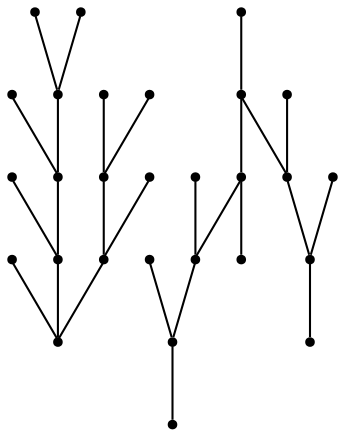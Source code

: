 graph {
  node [shape=point,comment="{\"directed\":false,\"doi\":\"10.1007/978-3-030-68766-3_20\",\"figure\":\"8 (3)\"}"]

  v0 [pos="737.8466786355975,299.9899470772639"]
  v1 [pos="704.5080342975991,299.9899470772639"]
  v2 [pos="771.1853229735957,299.9899470772639"]
  v3 [pos="804.5239673115942,299.9899470772639"]
  v4 [pos="771.1853229735958,266.6517113263695"]
  v5 [pos="737.8466786355975,266.6517113263695"]
  v6 [pos="737.8466786355974,366.66641857905273"]
  v7 [pos="737.8466786355975,333.3281788539309"]
  v8 [pos="704.5080342975991,266.6517113263695"]
  v9 [pos="704.508034297599,366.66641857905273"]
  v10 [pos="704.508034297599,333.3281788539309"]
  v11 [pos="671.1693899596007,333.3281788539309"]
  v12 [pos="671.1693899596007,366.66641857905273"]
  v13 [pos="671.1693899596007,266.6517113263695"]
  v14 [pos="671.1693899596007,233.31347557547508"]
  v15 [pos="604.4921012836039,266.6517113263695"]
  v16 [pos="571.1534569456055,266.6517113263695"]
  v17 [pos="637.8307456216023,266.6517113263695"]
  v18 [pos="771.1853229735958,333.3281788539309"]
  v19 [pos="637.8307456216023,233.31347557547502"]
  v20 [pos="637.8307456216023,333.3281788539309"]
  v21 [pos="637.8307456216023,299.9899470772639"]
  v22 [pos="604.4921012836039,233.31347557547502"]
  v23 [pos="604.4921012836039,333.3281788539309"]
  v24 [pos="604.4921012836039,299.9899470772639"]
  v25 [pos="571.1534569456055,333.3281788539309"]
  v26 [pos="571.1534569456055,299.9899470772639"]
  v27 [pos="537.8148205561594,299.9899470772639"]

  v0 -- v1 [id="-1",pos="737.8466786355975,299.9899470772639 704.5080342975991,299.9899470772639 704.5080342975991,299.9899470772639 704.5080342975991,299.9899470772639"]
  v27 -- v26 [id="-2",pos="537.8148205561594,299.9899470772639 571.1534569456055,299.9899470772639 571.1534569456055,299.9899470772639 571.1534569456055,299.9899470772639"]
  v26 -- v24 [id="-3",pos="571.1534569456055,299.9899470772639 604.4921012836039,299.9899470772639 604.4921012836039,299.9899470772639 604.4921012836039,299.9899470772639"]
  v24 -- v21 [id="-4",pos="604.4921012836039,299.9899470772639 637.8307456216023,299.9899470772639 637.8307456216023,299.9899470772639 637.8307456216023,299.9899470772639"]
  v25 -- v26 [id="-8",pos="571.1534569456055,333.3281788539309 571.1534569456055,299.9899470772639 571.1534569456055,299.9899470772639 571.1534569456055,299.9899470772639"]
  v23 -- v24 [id="-10",pos="604.4921012836039,333.3281788539309 604.4921012836039,299.9899470772639 604.4921012836039,299.9899470772639 604.4921012836039,299.9899470772639"]
  v22 -- v15 [id="-12",pos="604.4921012836039,233.31347557547502 604.4921012836039,266.6517113263695 604.4921012836039,266.6517113263695 604.4921012836039,266.6517113263695"]
  v21 -- v1 [id="-14",pos="637.8307456216023,299.9899470772639 671.1693899596007,299.9899470772639 671.1693899596007,299.9899470772639 671.1693899596007,299.9899470772639 704.5080342975991,299.9899470772639 704.5080342975991,299.9899470772639 704.5080342975991,299.9899470772639"]
  v20 -- v21 [id="-15",pos="637.8307456216023,333.3281788539309 637.8307456216023,299.9899470772639 637.8307456216023,299.9899470772639 637.8307456216023,299.9899470772639"]
  v11 -- v10 [id="-16",pos="671.1693899596007,333.3281788539309 704.508034297599,333.3281788539309 704.508034297599,333.3281788539309 704.508034297599,333.3281788539309"]
  v10 -- v7 [id="-17",pos="704.508034297599,333.3281788539309 737.8466786355975,333.3281788539309 737.8466786355975,333.3281788539309 737.8466786355975,333.3281788539309"]
  v7 -- v18 [id="-18",pos="737.8466786355975,333.3281788539309 771.1853229735958,333.3281788539309 771.1853229735958,333.3281788539309 771.1853229735958,333.3281788539309"]
  v13 -- v17 [id="-19",pos="671.1693899596007,266.6517113263695 637.8307456216023,266.6517113263695 637.8307456216023,266.6517113263695 637.8307456216023,266.6517113263695"]
  v17 -- v15 [id="-20",pos="637.8307456216023,266.6517113263695 604.4921012836039,266.6517113263695 604.4921012836039,266.6517113263695 604.4921012836039,266.6517113263695"]
  v15 -- v16 [id="-21",pos="604.4921012836039,266.6517113263695 571.1534569456055,266.6517113263695 571.1534569456055,266.6517113263695 571.1534569456055,266.6517113263695"]
  v14 -- v13 [id="-22",pos="671.1693899596007,233.31347557547508 671.1693899596007,266.6517113263695 671.1693899596007,266.6517113263695 671.1693899596007,266.6517113263695"]
  v13 -- v11 [id="-23",pos="671.1693899596007,266.6517113263695 671.1693899596007,333.3281788539309 671.1693899596007,333.3281788539309 671.1693899596007,333.3281788539309"]
  v11 -- v12 [id="-24",pos="671.1693899596007,333.3281788539309 671.1693899596007,366.66641857905273 671.1693899596007,366.66641857905273 671.1693899596007,366.66641857905273"]
  v9 -- v10 [id="-25",pos="704.508034297599,366.66641857905273 704.508034297599,333.3281788539309 704.508034297599,333.3281788539309 704.508034297599,333.3281788539309"]
  v8 -- v1 [id="-26",pos="704.5080342975991,266.6517113263695 704.5080342975991,299.9899470772639 704.5080342975991,299.9899470772639 704.5080342975991,299.9899470772639"]
  v6 -- v7 [id="-27",pos="737.8466786355974,366.66641857905273 737.8466786355975,333.3281788539309 737.8466786355975,333.3281788539309 737.8466786355975,333.3281788539309"]
  v5 -- v0 [id="-28",pos="737.8466786355975,266.6517113263695 737.8466786355975,299.9899470772639 737.8466786355975,299.9899470772639 737.8466786355975,299.9899470772639"]
  v4 -- v2 [id="-30",pos="771.1853229735958,266.6517113263695 771.1853229735957,299.9899470772639 771.1853229735957,299.9899470772639 771.1853229735957,299.9899470772639"]
  v3 -- v2 [id="-32",pos="804.5239673115942,299.9899470772639 771.1853229735957,299.9899470772639 771.1853229735957,299.9899470772639 771.1853229735957,299.9899470772639"]
  v2 -- v0 [id="-33",pos="771.1853229735957,299.9899470772639 737.8466786355975,299.9899470772639 737.8466786355975,299.9899470772639 737.8466786355975,299.9899470772639"]
  v19 -- v17 [id="-35",pos="637.8307456216023,233.31347557547502 637.8307456216023,266.6517113263695 637.8307456216023,266.6517113263695 637.8307456216023,266.6517113263695"]
}